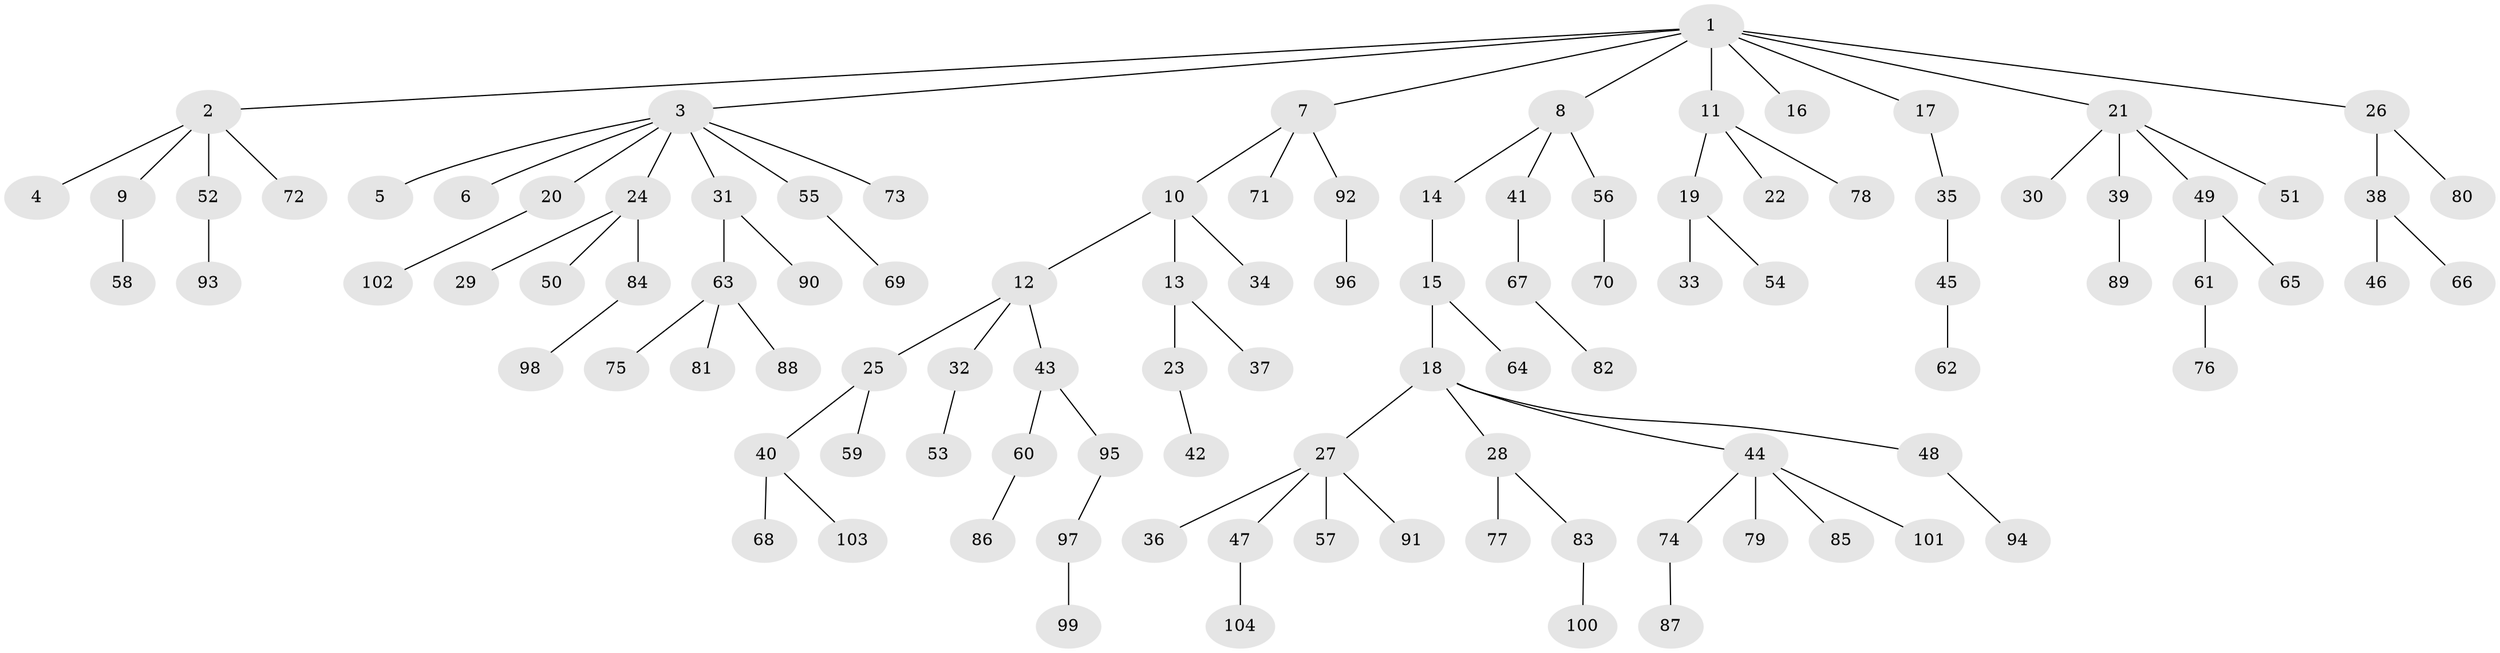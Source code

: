 // Generated by graph-tools (version 1.1) at 2025/26/03/09/25 03:26:27]
// undirected, 104 vertices, 103 edges
graph export_dot {
graph [start="1"]
  node [color=gray90,style=filled];
  1;
  2;
  3;
  4;
  5;
  6;
  7;
  8;
  9;
  10;
  11;
  12;
  13;
  14;
  15;
  16;
  17;
  18;
  19;
  20;
  21;
  22;
  23;
  24;
  25;
  26;
  27;
  28;
  29;
  30;
  31;
  32;
  33;
  34;
  35;
  36;
  37;
  38;
  39;
  40;
  41;
  42;
  43;
  44;
  45;
  46;
  47;
  48;
  49;
  50;
  51;
  52;
  53;
  54;
  55;
  56;
  57;
  58;
  59;
  60;
  61;
  62;
  63;
  64;
  65;
  66;
  67;
  68;
  69;
  70;
  71;
  72;
  73;
  74;
  75;
  76;
  77;
  78;
  79;
  80;
  81;
  82;
  83;
  84;
  85;
  86;
  87;
  88;
  89;
  90;
  91;
  92;
  93;
  94;
  95;
  96;
  97;
  98;
  99;
  100;
  101;
  102;
  103;
  104;
  1 -- 2;
  1 -- 3;
  1 -- 7;
  1 -- 8;
  1 -- 11;
  1 -- 16;
  1 -- 17;
  1 -- 21;
  1 -- 26;
  2 -- 4;
  2 -- 9;
  2 -- 52;
  2 -- 72;
  3 -- 5;
  3 -- 6;
  3 -- 20;
  3 -- 24;
  3 -- 31;
  3 -- 55;
  3 -- 73;
  7 -- 10;
  7 -- 71;
  7 -- 92;
  8 -- 14;
  8 -- 41;
  8 -- 56;
  9 -- 58;
  10 -- 12;
  10 -- 13;
  10 -- 34;
  11 -- 19;
  11 -- 22;
  11 -- 78;
  12 -- 25;
  12 -- 32;
  12 -- 43;
  13 -- 23;
  13 -- 37;
  14 -- 15;
  15 -- 18;
  15 -- 64;
  17 -- 35;
  18 -- 27;
  18 -- 28;
  18 -- 44;
  18 -- 48;
  19 -- 33;
  19 -- 54;
  20 -- 102;
  21 -- 30;
  21 -- 39;
  21 -- 49;
  21 -- 51;
  23 -- 42;
  24 -- 29;
  24 -- 50;
  24 -- 84;
  25 -- 40;
  25 -- 59;
  26 -- 38;
  26 -- 80;
  27 -- 36;
  27 -- 47;
  27 -- 57;
  27 -- 91;
  28 -- 77;
  28 -- 83;
  31 -- 63;
  31 -- 90;
  32 -- 53;
  35 -- 45;
  38 -- 46;
  38 -- 66;
  39 -- 89;
  40 -- 68;
  40 -- 103;
  41 -- 67;
  43 -- 60;
  43 -- 95;
  44 -- 74;
  44 -- 79;
  44 -- 85;
  44 -- 101;
  45 -- 62;
  47 -- 104;
  48 -- 94;
  49 -- 61;
  49 -- 65;
  52 -- 93;
  55 -- 69;
  56 -- 70;
  60 -- 86;
  61 -- 76;
  63 -- 75;
  63 -- 81;
  63 -- 88;
  67 -- 82;
  74 -- 87;
  83 -- 100;
  84 -- 98;
  92 -- 96;
  95 -- 97;
  97 -- 99;
}

